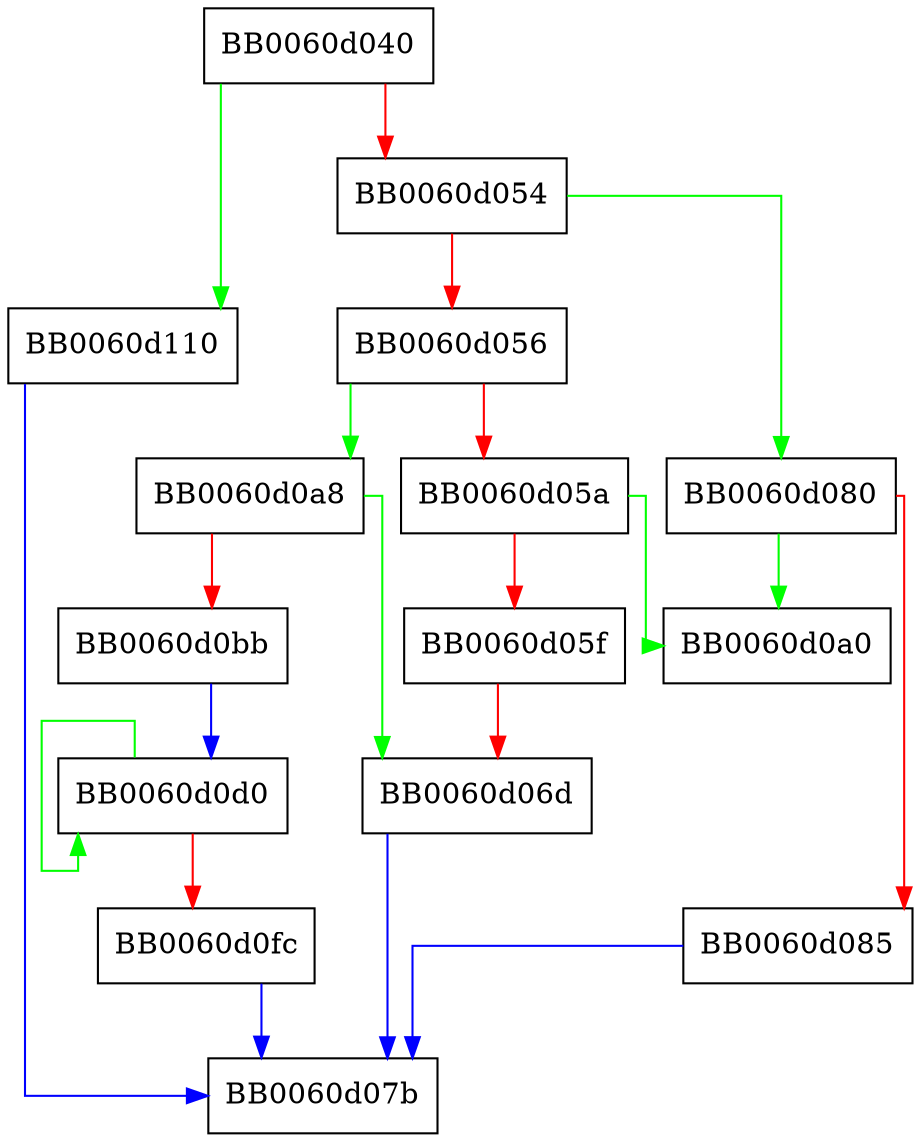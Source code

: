 digraph added_obj_hash {
  node [shape="box"];
  graph [splines=ortho];
  BB0060d040 -> BB0060d110 [color="green"];
  BB0060d040 -> BB0060d054 [color="red"];
  BB0060d054 -> BB0060d080 [color="green"];
  BB0060d054 -> BB0060d056 [color="red"];
  BB0060d056 -> BB0060d0a8 [color="green"];
  BB0060d056 -> BB0060d05a [color="red"];
  BB0060d05a -> BB0060d0a0 [color="green"];
  BB0060d05a -> BB0060d05f [color="red"];
  BB0060d05f -> BB0060d06d [color="red"];
  BB0060d06d -> BB0060d07b [color="blue"];
  BB0060d080 -> BB0060d0a0 [color="green"];
  BB0060d080 -> BB0060d085 [color="red"];
  BB0060d085 -> BB0060d07b [color="blue"];
  BB0060d0a8 -> BB0060d06d [color="green"];
  BB0060d0a8 -> BB0060d0bb [color="red"];
  BB0060d0bb -> BB0060d0d0 [color="blue"];
  BB0060d0d0 -> BB0060d0d0 [color="green"];
  BB0060d0d0 -> BB0060d0fc [color="red"];
  BB0060d0fc -> BB0060d07b [color="blue"];
  BB0060d110 -> BB0060d07b [color="blue"];
}